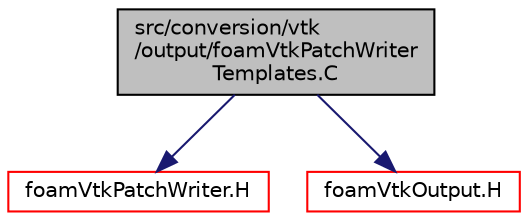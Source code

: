 digraph "src/conversion/vtk/output/foamVtkPatchWriterTemplates.C"
{
  bgcolor="transparent";
  edge [fontname="Helvetica",fontsize="10",labelfontname="Helvetica",labelfontsize="10"];
  node [fontname="Helvetica",fontsize="10",shape=record];
  Node1 [label="src/conversion/vtk\l/output/foamVtkPatchWriter\lTemplates.C",height=0.2,width=0.4,color="black", fillcolor="grey75", style="filled" fontcolor="black"];
  Node1 -> Node2 [color="midnightblue",fontsize="10",style="solid",fontname="Helvetica"];
  Node2 [label="foamVtkPatchWriter.H",height=0.2,width=0.4,color="red",URL="$foamVtkPatchWriter_8H.html"];
  Node1 -> Node3 [color="midnightblue",fontsize="10",style="solid",fontname="Helvetica"];
  Node3 [label="foamVtkOutput.H",height=0.2,width=0.4,color="red",URL="$foamVtkOutput_8H.html"];
}

